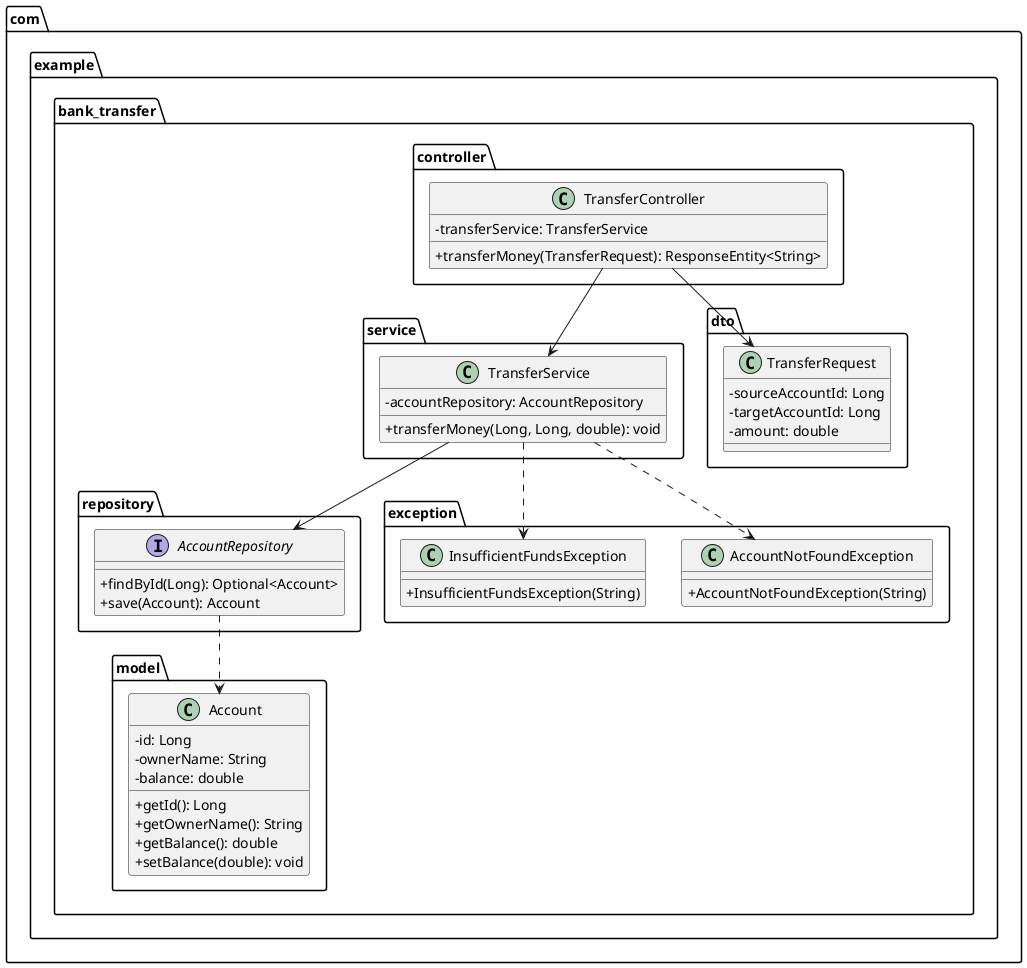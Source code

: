 @startuml
skinparam classAttributeIconSize 0

package "com.example.bank_transfer.model" {
  class Account {
    -id: Long
    -ownerName: String
    -balance: double
    +getId(): Long
    +getOwnerName(): String
    +getBalance(): double
    +setBalance(double): void
  }
}

package "com.example.bank_transfer.repository" {
  interface AccountRepository {
    +findById(Long): Optional<Account>
    +save(Account): Account
  }
}

package "com.example.bank_transfer.service" {
  class TransferService {
    -accountRepository: AccountRepository
    +transferMoney(Long, Long, double): void
  }
}

package "com.example.bank_transfer.controller" {
  class TransferController {
    -transferService: TransferService
    +transferMoney(TransferRequest): ResponseEntity<String>
  }
}

package "com.example.bank_transfer.dto" {
  class TransferRequest {
    -sourceAccountId: Long
    -targetAccountId: Long
    -amount: double
  }
}

package "com.example.bank_transfer.exception" {
  class AccountNotFoundException {
    +AccountNotFoundException(String)
  }
  class InsufficientFundsException {
    +InsufficientFundsException(String)
  }
}

TransferController --> TransferService
TransferService --> AccountRepository
AccountRepository ..> Account
TransferController --> TransferRequest
TransferService ..> AccountNotFoundException
TransferService ..> InsufficientFundsException
@enduml